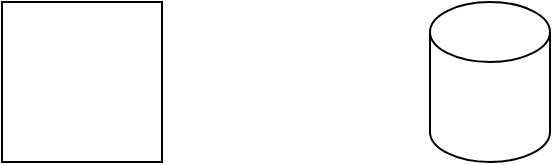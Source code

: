 <mxfile version="24.2.0" type="github">
  <diagram name="Страница — 1" id="4jbWThwEhuKD27I0COSX">
    <mxGraphModel dx="1562" dy="826" grid="1" gridSize="10" guides="1" tooltips="1" connect="1" arrows="1" fold="1" page="1" pageScale="1" pageWidth="827" pageHeight="1169" math="0" shadow="0">
      <root>
        <mxCell id="0" />
        <mxCell id="1" parent="0" />
        <mxCell id="DDvm-EgEXrBRqvXAv_J3-1" value="" style="whiteSpace=wrap;html=1;aspect=fixed;" vertex="1" parent="1">
          <mxGeometry x="140" y="250" width="80" height="80" as="geometry" />
        </mxCell>
        <mxCell id="DDvm-EgEXrBRqvXAv_J3-2" value="" style="shape=cylinder3;whiteSpace=wrap;html=1;boundedLbl=1;backgroundOutline=1;size=15;" vertex="1" parent="1">
          <mxGeometry x="354" y="250" width="60" height="80" as="geometry" />
        </mxCell>
      </root>
    </mxGraphModel>
  </diagram>
</mxfile>

